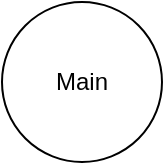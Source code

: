 <mxfile version="24.7.2" type="github">
  <diagram name="Page-1" id="rYbO_XpbPutOJoLjttDB">
    <mxGraphModel dx="1434" dy="701" grid="1" gridSize="10" guides="1" tooltips="1" connect="1" arrows="1" fold="1" page="1" pageScale="1" pageWidth="850" pageHeight="1100" math="0" shadow="0">
      <root>
        <mxCell id="0" />
        <mxCell id="1" parent="0" />
        <mxCell id="qCieUOI5JVnRrZb_eYZo-1" value="Main" style="ellipse;whiteSpace=wrap;html=1;aspect=fixed;" vertex="1" parent="1">
          <mxGeometry x="30" y="140" width="80" height="80" as="geometry" />
        </mxCell>
      </root>
    </mxGraphModel>
  </diagram>
</mxfile>

